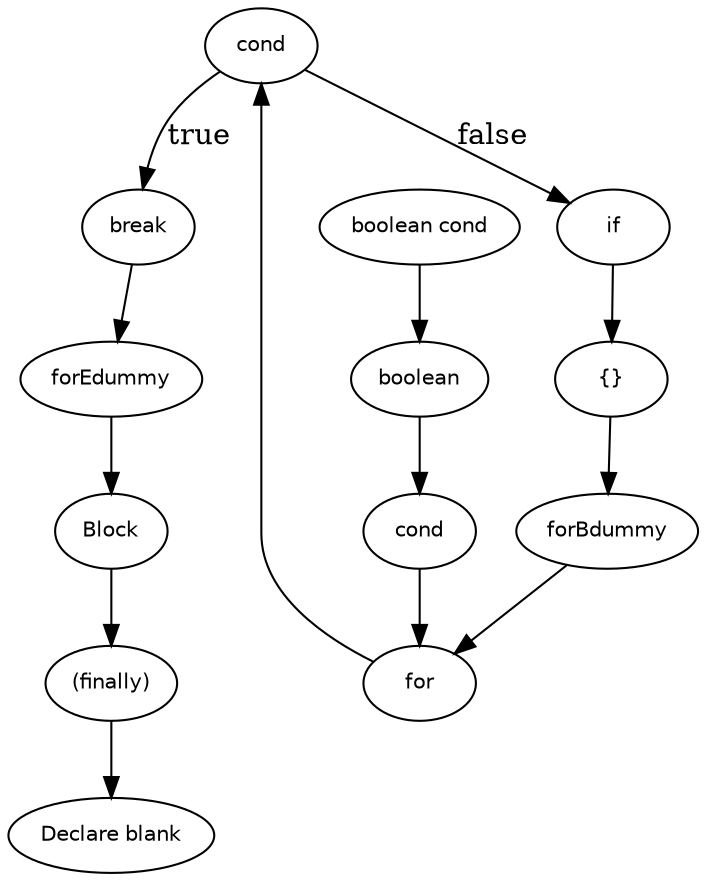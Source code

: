 digraph blank {
  9 [
    label = cond,
    fontname = Helvetica,
    fontsize = 10
  ];
  8 [
    label = if,
    fontname = Helvetica,
    fontsize = 10
  ];
  7 [
    label = "{}",
    fontname = Helvetica,
    fontsize = 10
  ];
  6 [
    label = forEdummy,
    fontname = Helvetica,
    fontsize = 10
  ];
  5 [
    label = forBdummy,
    fontname = Helvetica,
    fontsize = 10
  ];
  4 [
    label = cond,
    fontname = Helvetica,
    fontsize = 10
  ];
  3 [
    label = boolean,
    fontname = Helvetica,
    fontsize = 10
  ];
  12 [
    label = Block,
    fontname = Helvetica,
    fontsize = 10
  ];
  2 [
    label = "boolean cond",
    fontname = Helvetica,
    fontsize = 10
  ];
  11 [
    label = for,
    fontname = Helvetica,
    fontsize = 10
  ];
  1 [
    label = "(finally)",
    fontname = Helvetica,
    fontsize = 10
  ];
  10 [
    label = break,
    fontname = Helvetica,
    fontsize = 10
  ];
  0 [
    label = "Declare blank",
    fontname = Helvetica,
    fontsize = 10
  ];
  9 -> 8 [
    label = false
  ];
  4 -> 11 [
    label = ""
  ];
  1 -> 0 [
    label = ""
  ];
  7 -> 5 [
    label = ""
  ];
  10 -> 6 [
    label = ""
  ];
  11 -> 9 [
    label = ""
  ];
  12 -> 1 [
    label = ""
  ];
  9 -> 10 [
    label = true
  ];
  3 -> 4 [
    label = ""
  ];
  2 -> 3 [
    label = ""
  ];
  8 -> 7 [
    label = ""
  ];
  6 -> 12 [
    label = ""
  ];
  5 -> 11 [
    label = ""
  ];
}
